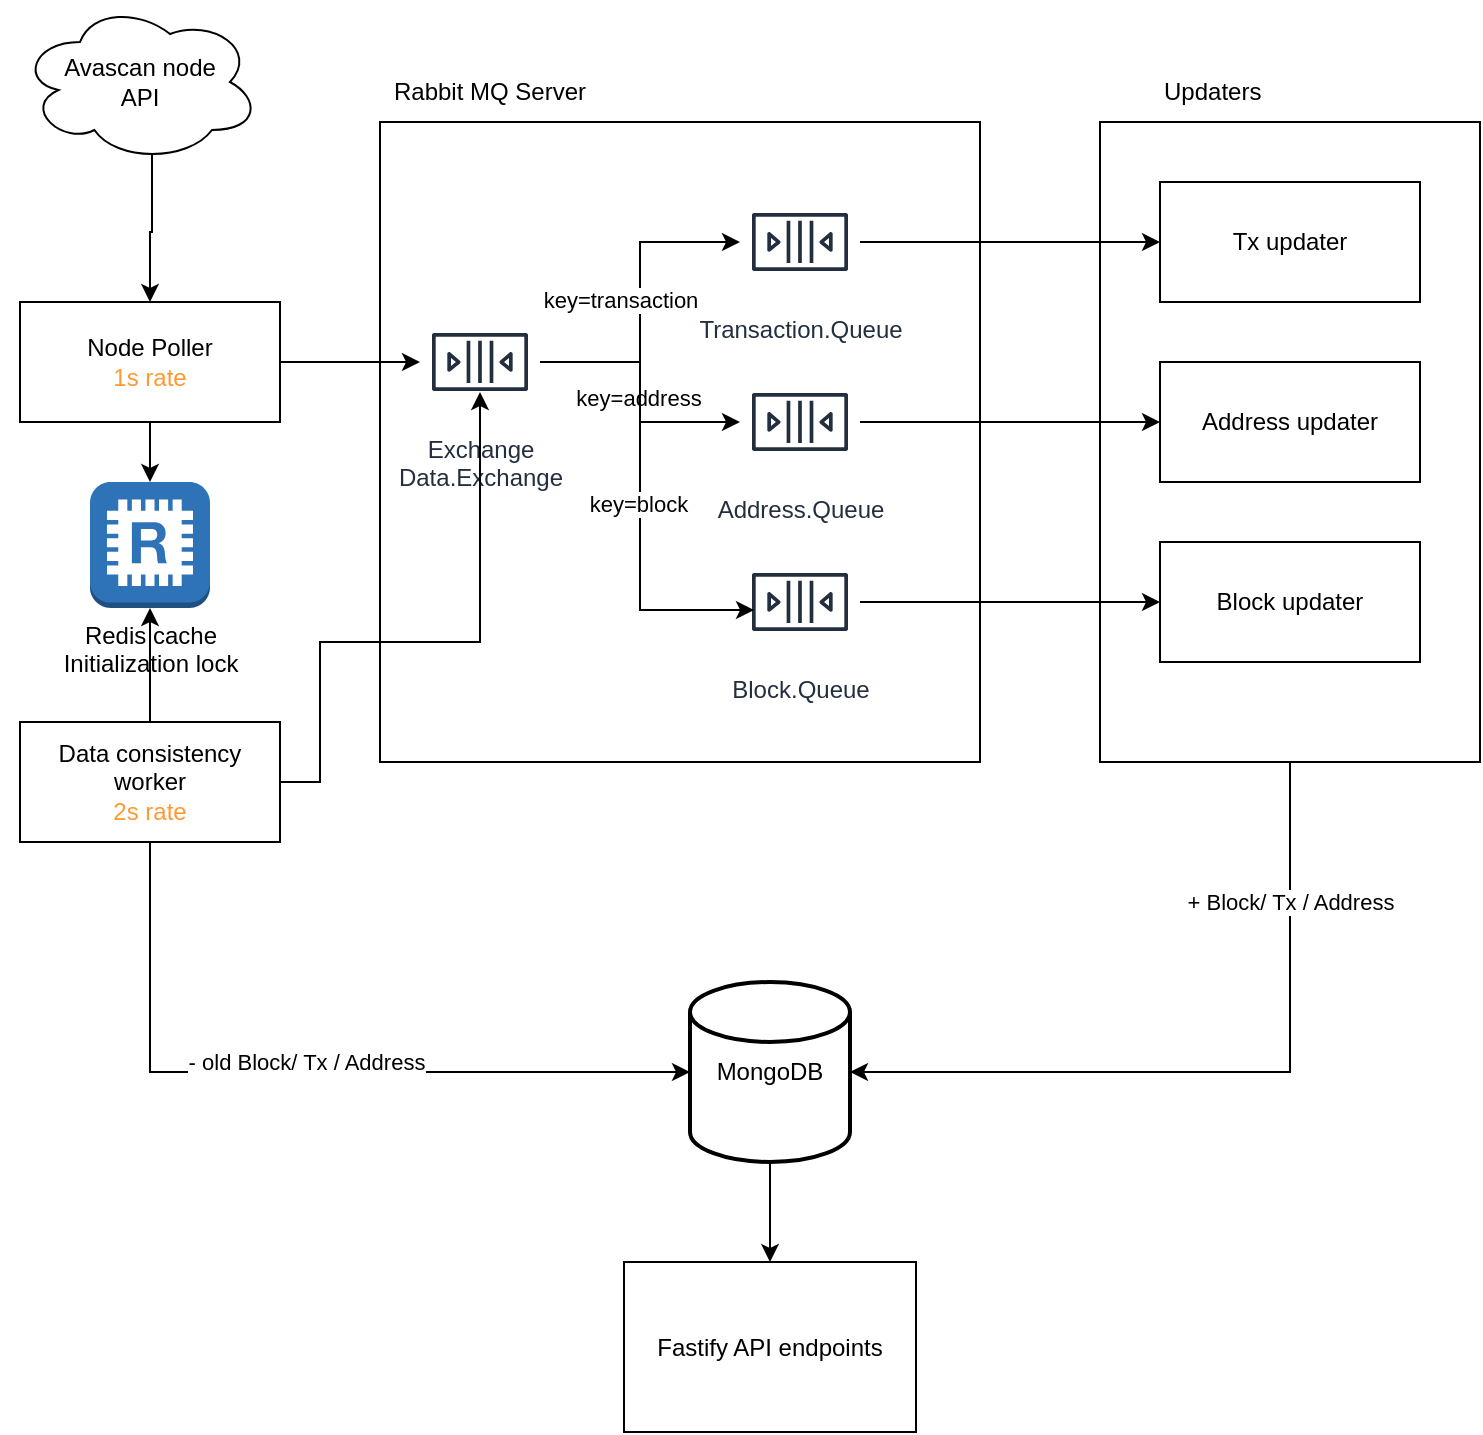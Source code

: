 <mxfile version="21.6.6" type="device">
  <diagram name="Page-1" id="jHkh-44MvpNl28kj1eMo">
    <mxGraphModel dx="2074" dy="828" grid="1" gridSize="10" guides="1" tooltips="1" connect="1" arrows="1" fold="1" page="1" pageScale="1" pageWidth="827" pageHeight="1169" math="0" shadow="0">
      <root>
        <mxCell id="0" />
        <mxCell id="1" parent="0" />
        <mxCell id="WpmN4PQ7mB17zB6UTpqO-39" value="" style="rounded=0;whiteSpace=wrap;html=1;" vertex="1" parent="1">
          <mxGeometry x="590" y="70" width="190" height="320" as="geometry" />
        </mxCell>
        <mxCell id="WpmN4PQ7mB17zB6UTpqO-6" value="" style="rounded=0;whiteSpace=wrap;html=1;" vertex="1" parent="1">
          <mxGeometry x="230" y="70" width="300" height="320" as="geometry" />
        </mxCell>
        <mxCell id="WpmN4PQ7mB17zB6UTpqO-26" value="" style="edgeStyle=orthogonalEdgeStyle;rounded=0;orthogonalLoop=1;jettySize=auto;html=1;" edge="1" parent="1" source="WpmN4PQ7mB17zB6UTpqO-1" target="WpmN4PQ7mB17zB6UTpqO-12">
          <mxGeometry relative="1" as="geometry" />
        </mxCell>
        <mxCell id="WpmN4PQ7mB17zB6UTpqO-30" value="key=transaction" style="edgeLabel;html=1;align=center;verticalAlign=middle;resizable=0;points=[];" vertex="1" connectable="0" parent="WpmN4PQ7mB17zB6UTpqO-26">
          <mxGeometry x="-0.015" relative="1" as="geometry">
            <mxPoint x="-10" y="-2" as="offset" />
          </mxGeometry>
        </mxCell>
        <mxCell id="WpmN4PQ7mB17zB6UTpqO-28" value="" style="edgeStyle=orthogonalEdgeStyle;rounded=0;orthogonalLoop=1;jettySize=auto;html=1;" edge="1" parent="1" source="WpmN4PQ7mB17zB6UTpqO-1" target="WpmN4PQ7mB17zB6UTpqO-24">
          <mxGeometry relative="1" as="geometry">
            <mxPoint x="280" y="300" as="targetPoint" />
          </mxGeometry>
        </mxCell>
        <mxCell id="WpmN4PQ7mB17zB6UTpqO-29" value="key=address" style="edgeLabel;html=1;align=center;verticalAlign=middle;resizable=0;points=[];" vertex="1" connectable="0" parent="WpmN4PQ7mB17zB6UTpqO-28">
          <mxGeometry x="0.046" y="-1" relative="1" as="geometry">
            <mxPoint as="offset" />
          </mxGeometry>
        </mxCell>
        <mxCell id="WpmN4PQ7mB17zB6UTpqO-1" value="Exchange&lt;br&gt;Data.Exchange" style="sketch=0;outlineConnect=0;fontColor=#232F3E;gradientColor=none;strokeColor=#232F3E;fillColor=#ffffff;dashed=0;verticalLabelPosition=bottom;verticalAlign=top;align=center;html=1;fontSize=12;fontStyle=0;aspect=fixed;shape=mxgraph.aws4.resourceIcon;resIcon=mxgraph.aws4.queue;" vertex="1" parent="1">
          <mxGeometry x="250" y="160" width="60" height="60" as="geometry" />
        </mxCell>
        <mxCell id="WpmN4PQ7mB17zB6UTpqO-10" style="edgeStyle=orthogonalEdgeStyle;rounded=0;orthogonalLoop=1;jettySize=auto;html=1;exitX=1;exitY=0.5;exitDx=0;exitDy=0;" edge="1" parent="1" source="WpmN4PQ7mB17zB6UTpqO-2" target="WpmN4PQ7mB17zB6UTpqO-1">
          <mxGeometry relative="1" as="geometry" />
        </mxCell>
        <mxCell id="WpmN4PQ7mB17zB6UTpqO-61" value="" style="edgeStyle=orthogonalEdgeStyle;rounded=0;orthogonalLoop=1;jettySize=auto;html=1;" edge="1" parent="1" source="WpmN4PQ7mB17zB6UTpqO-2" target="WpmN4PQ7mB17zB6UTpqO-60">
          <mxGeometry relative="1" as="geometry" />
        </mxCell>
        <mxCell id="WpmN4PQ7mB17zB6UTpqO-2" value="Node Poller&lt;br&gt;&lt;font color=&quot;#ff9933&quot;&gt;1s rate&lt;/font&gt;" style="rounded=0;whiteSpace=wrap;html=1;" vertex="1" parent="1">
          <mxGeometry x="50" y="160" width="130" height="60" as="geometry" />
        </mxCell>
        <mxCell id="WpmN4PQ7mB17zB6UTpqO-3" value="" style="shape=image;html=1;verticalAlign=top;verticalLabelPosition=bottom;labelBackgroundColor=#ffffff;imageAspect=0;aspect=fixed;image=https://cdn1.iconfinder.com/data/icons/ionicons-fill-vol-2/512/logo-docker-128.png" vertex="1" parent="1">
          <mxGeometry x="40" y="140" width="38" height="38" as="geometry" />
        </mxCell>
        <mxCell id="WpmN4PQ7mB17zB6UTpqO-58" value="" style="edgeStyle=orthogonalEdgeStyle;rounded=0;orthogonalLoop=1;jettySize=auto;html=1;" edge="1" parent="1" source="WpmN4PQ7mB17zB6UTpqO-4" target="WpmN4PQ7mB17zB6UTpqO-45">
          <mxGeometry relative="1" as="geometry" />
        </mxCell>
        <mxCell id="WpmN4PQ7mB17zB6UTpqO-4" value="MongoDB" style="strokeWidth=2;html=1;shape=mxgraph.flowchart.database;whiteSpace=wrap;" vertex="1" parent="1">
          <mxGeometry x="385" y="500" width="80" height="90" as="geometry" />
        </mxCell>
        <mxCell id="WpmN4PQ7mB17zB6UTpqO-7" value="Rabbit MQ Server" style="text;html=1;strokeColor=none;fillColor=none;align=center;verticalAlign=middle;whiteSpace=wrap;rounded=0;" vertex="1" parent="1">
          <mxGeometry x="230" y="40" width="110" height="30" as="geometry" />
        </mxCell>
        <mxCell id="WpmN4PQ7mB17zB6UTpqO-40" value="" style="edgeStyle=orthogonalEdgeStyle;rounded=0;orthogonalLoop=1;jettySize=auto;html=1;entryX=0;entryY=0.5;entryDx=0;entryDy=0;" edge="1" parent="1" source="WpmN4PQ7mB17zB6UTpqO-12" target="WpmN4PQ7mB17zB6UTpqO-34">
          <mxGeometry relative="1" as="geometry" />
        </mxCell>
        <mxCell id="WpmN4PQ7mB17zB6UTpqO-12" value="Transaction.Queue" style="sketch=0;outlineConnect=0;fontColor=#232F3E;gradientColor=none;strokeColor=#232F3E;fillColor=#ffffff;dashed=0;verticalLabelPosition=bottom;verticalAlign=top;align=center;html=1;fontSize=12;fontStyle=0;aspect=fixed;shape=mxgraph.aws4.resourceIcon;resIcon=mxgraph.aws4.queue;" vertex="1" parent="1">
          <mxGeometry x="410" y="100" width="60" height="60" as="geometry" />
        </mxCell>
        <mxCell id="WpmN4PQ7mB17zB6UTpqO-24" value="Address.Queue" style="sketch=0;outlineConnect=0;fontColor=#232F3E;gradientColor=none;strokeColor=#232F3E;fillColor=#ffffff;dashed=0;verticalLabelPosition=bottom;verticalAlign=top;align=center;html=1;fontSize=12;fontStyle=0;aspect=fixed;shape=mxgraph.aws4.resourceIcon;resIcon=mxgraph.aws4.queue;" vertex="1" parent="1">
          <mxGeometry x="410" y="190" width="60" height="60" as="geometry" />
        </mxCell>
        <mxCell id="WpmN4PQ7mB17zB6UTpqO-33" style="edgeStyle=orthogonalEdgeStyle;rounded=0;orthogonalLoop=1;jettySize=auto;html=1;exitX=0.55;exitY=0.95;exitDx=0;exitDy=0;exitPerimeter=0;" edge="1" parent="1" source="WpmN4PQ7mB17zB6UTpqO-32" target="WpmN4PQ7mB17zB6UTpqO-2">
          <mxGeometry relative="1" as="geometry" />
        </mxCell>
        <mxCell id="WpmN4PQ7mB17zB6UTpqO-32" value="Avascan node &lt;br&gt;API" style="ellipse;shape=cloud;whiteSpace=wrap;html=1;" vertex="1" parent="1">
          <mxGeometry x="50" y="10" width="120" height="80" as="geometry" />
        </mxCell>
        <mxCell id="WpmN4PQ7mB17zB6UTpqO-34" value="Tx updater" style="rounded=0;whiteSpace=wrap;html=1;" vertex="1" parent="1">
          <mxGeometry x="620" y="100" width="130" height="60" as="geometry" />
        </mxCell>
        <mxCell id="WpmN4PQ7mB17zB6UTpqO-36" value="Address updater" style="rounded=0;whiteSpace=wrap;html=1;" vertex="1" parent="1">
          <mxGeometry x="620" y="190" width="130" height="60" as="geometry" />
        </mxCell>
        <mxCell id="WpmN4PQ7mB17zB6UTpqO-37" value="" style="shape=image;html=1;verticalAlign=top;verticalLabelPosition=bottom;labelBackgroundColor=#ffffff;imageAspect=0;aspect=fixed;image=https://cdn1.iconfinder.com/data/icons/ionicons-fill-vol-2/512/logo-docker-128.png" vertex="1" parent="1">
          <mxGeometry x="582" y="56" width="38" height="38" as="geometry" />
        </mxCell>
        <mxCell id="WpmN4PQ7mB17zB6UTpqO-41" value="" style="edgeStyle=orthogonalEdgeStyle;rounded=0;orthogonalLoop=1;jettySize=auto;html=1;entryX=0;entryY=0.5;entryDx=0;entryDy=0;" edge="1" parent="1" source="WpmN4PQ7mB17zB6UTpqO-24" target="WpmN4PQ7mB17zB6UTpqO-36">
          <mxGeometry relative="1" as="geometry">
            <mxPoint x="480" y="140" as="sourcePoint" />
            <mxPoint x="630" y="150" as="targetPoint" />
          </mxGeometry>
        </mxCell>
        <mxCell id="WpmN4PQ7mB17zB6UTpqO-42" value="Updaters" style="text;html=1;strokeColor=none;fillColor=none;align=left;verticalAlign=middle;whiteSpace=wrap;rounded=0;" vertex="1" parent="1">
          <mxGeometry x="620" y="40" width="110" height="30" as="geometry" />
        </mxCell>
        <mxCell id="WpmN4PQ7mB17zB6UTpqO-43" style="edgeStyle=orthogonalEdgeStyle;rounded=0;orthogonalLoop=1;jettySize=auto;html=1;exitX=0.5;exitY=1;exitDx=0;exitDy=0;entryX=1;entryY=0.5;entryDx=0;entryDy=0;entryPerimeter=0;" edge="1" parent="1" source="WpmN4PQ7mB17zB6UTpqO-39" target="WpmN4PQ7mB17zB6UTpqO-4">
          <mxGeometry relative="1" as="geometry">
            <mxPoint x="125" y="230" as="sourcePoint" />
            <mxPoint x="380" y="435" as="targetPoint" />
          </mxGeometry>
        </mxCell>
        <mxCell id="WpmN4PQ7mB17zB6UTpqO-44" value="+ Block/ Tx / Address" style="edgeLabel;html=1;align=center;verticalAlign=middle;resizable=0;points=[];" vertex="1" connectable="0" parent="WpmN4PQ7mB17zB6UTpqO-43">
          <mxGeometry x="-0.065" y="2" relative="1" as="geometry">
            <mxPoint x="20" y="-87" as="offset" />
          </mxGeometry>
        </mxCell>
        <mxCell id="WpmN4PQ7mB17zB6UTpqO-45" value="Fastify API endpoints" style="rounded=0;whiteSpace=wrap;html=1;" vertex="1" parent="1">
          <mxGeometry x="352" y="640" width="146" height="85" as="geometry" />
        </mxCell>
        <mxCell id="WpmN4PQ7mB17zB6UTpqO-52" value="" style="edgeStyle=orthogonalEdgeStyle;rounded=0;orthogonalLoop=1;jettySize=auto;html=1;" edge="1" parent="1" source="WpmN4PQ7mB17zB6UTpqO-47" target="WpmN4PQ7mB17zB6UTpqO-48">
          <mxGeometry relative="1" as="geometry">
            <mxPoint x="520" y="310" as="targetPoint" />
          </mxGeometry>
        </mxCell>
        <mxCell id="WpmN4PQ7mB17zB6UTpqO-47" value="Block.Queue" style="sketch=0;outlineConnect=0;fontColor=#232F3E;gradientColor=none;strokeColor=#232F3E;fillColor=#ffffff;dashed=0;verticalLabelPosition=bottom;verticalAlign=top;align=center;html=1;fontSize=12;fontStyle=0;aspect=fixed;shape=mxgraph.aws4.resourceIcon;resIcon=mxgraph.aws4.queue;" vertex="1" parent="1">
          <mxGeometry x="410" y="280" width="60" height="60" as="geometry" />
        </mxCell>
        <mxCell id="WpmN4PQ7mB17zB6UTpqO-48" value="Block updater" style="rounded=0;whiteSpace=wrap;html=1;" vertex="1" parent="1">
          <mxGeometry x="620" y="280" width="130" height="60" as="geometry" />
        </mxCell>
        <mxCell id="WpmN4PQ7mB17zB6UTpqO-49" value="" style="edgeStyle=orthogonalEdgeStyle;rounded=0;orthogonalLoop=1;jettySize=auto;html=1;entryX=0.117;entryY=0.567;entryDx=0;entryDy=0;entryPerimeter=0;" edge="1" parent="1" source="WpmN4PQ7mB17zB6UTpqO-1" target="WpmN4PQ7mB17zB6UTpqO-47">
          <mxGeometry relative="1" as="geometry">
            <mxPoint x="320" y="200" as="sourcePoint" />
            <mxPoint x="420" y="230" as="targetPoint" />
            <Array as="points">
              <mxPoint x="360" y="190" />
              <mxPoint x="360" y="314" />
            </Array>
          </mxGeometry>
        </mxCell>
        <mxCell id="WpmN4PQ7mB17zB6UTpqO-50" value="key=block" style="edgeLabel;html=1;align=center;verticalAlign=middle;resizable=0;points=[];" vertex="1" connectable="0" parent="WpmN4PQ7mB17zB6UTpqO-49">
          <mxGeometry x="0.046" y="-1" relative="1" as="geometry">
            <mxPoint as="offset" />
          </mxGeometry>
        </mxCell>
        <mxCell id="WpmN4PQ7mB17zB6UTpqO-57" style="edgeStyle=orthogonalEdgeStyle;rounded=0;orthogonalLoop=1;jettySize=auto;html=1;exitX=1;exitY=0.5;exitDx=0;exitDy=0;entryX=0.5;entryY=0.75;entryDx=0;entryDy=0;entryPerimeter=0;" edge="1" parent="1" source="WpmN4PQ7mB17zB6UTpqO-53" target="WpmN4PQ7mB17zB6UTpqO-1">
          <mxGeometry relative="1" as="geometry">
            <Array as="points">
              <mxPoint x="200" y="400" />
              <mxPoint x="200" y="330" />
              <mxPoint x="280" y="330" />
            </Array>
          </mxGeometry>
        </mxCell>
        <mxCell id="WpmN4PQ7mB17zB6UTpqO-62" value="" style="edgeStyle=orthogonalEdgeStyle;rounded=0;orthogonalLoop=1;jettySize=auto;html=1;" edge="1" parent="1" source="WpmN4PQ7mB17zB6UTpqO-53" target="WpmN4PQ7mB17zB6UTpqO-60">
          <mxGeometry relative="1" as="geometry" />
        </mxCell>
        <mxCell id="WpmN4PQ7mB17zB6UTpqO-53" value="Data consistency&lt;br&gt;worker&lt;br&gt;&lt;font color=&quot;#ff9933&quot;&gt;2s rate&lt;/font&gt;" style="rounded=0;whiteSpace=wrap;html=1;" vertex="1" parent="1">
          <mxGeometry x="50" y="370" width="130" height="60" as="geometry" />
        </mxCell>
        <mxCell id="WpmN4PQ7mB17zB6UTpqO-54" value="" style="shape=image;html=1;verticalAlign=top;verticalLabelPosition=bottom;labelBackgroundColor=#ffffff;imageAspect=0;aspect=fixed;image=https://cdn1.iconfinder.com/data/icons/ionicons-fill-vol-2/512/logo-docker-128.png" vertex="1" parent="1">
          <mxGeometry x="40" y="350" width="38" height="38" as="geometry" />
        </mxCell>
        <mxCell id="WpmN4PQ7mB17zB6UTpqO-55" style="edgeStyle=orthogonalEdgeStyle;rounded=0;orthogonalLoop=1;jettySize=auto;html=1;exitX=0.5;exitY=1;exitDx=0;exitDy=0;entryX=0;entryY=0.5;entryDx=0;entryDy=0;entryPerimeter=0;" edge="1" parent="1" source="WpmN4PQ7mB17zB6UTpqO-53" target="WpmN4PQ7mB17zB6UTpqO-4">
          <mxGeometry relative="1" as="geometry">
            <mxPoint x="695" y="400" as="sourcePoint" />
            <mxPoint x="475" y="555" as="targetPoint" />
          </mxGeometry>
        </mxCell>
        <mxCell id="WpmN4PQ7mB17zB6UTpqO-56" value="- old Block/ Tx / Address" style="edgeLabel;html=1;align=center;verticalAlign=middle;resizable=0;points=[];" vertex="1" connectable="0" parent="WpmN4PQ7mB17zB6UTpqO-55">
          <mxGeometry x="-0.065" y="2" relative="1" as="geometry">
            <mxPoint x="13" y="-3" as="offset" />
          </mxGeometry>
        </mxCell>
        <mxCell id="WpmN4PQ7mB17zB6UTpqO-60" value="Redis cache&lt;br&gt;Initialization lock" style="outlineConnect=0;dashed=0;verticalLabelPosition=bottom;verticalAlign=top;align=center;html=1;shape=mxgraph.aws3.redis;fillColor=#2E73B8;gradientColor=none;" vertex="1" parent="1">
          <mxGeometry x="85" y="250" width="60" height="63" as="geometry" />
        </mxCell>
      </root>
    </mxGraphModel>
  </diagram>
</mxfile>
